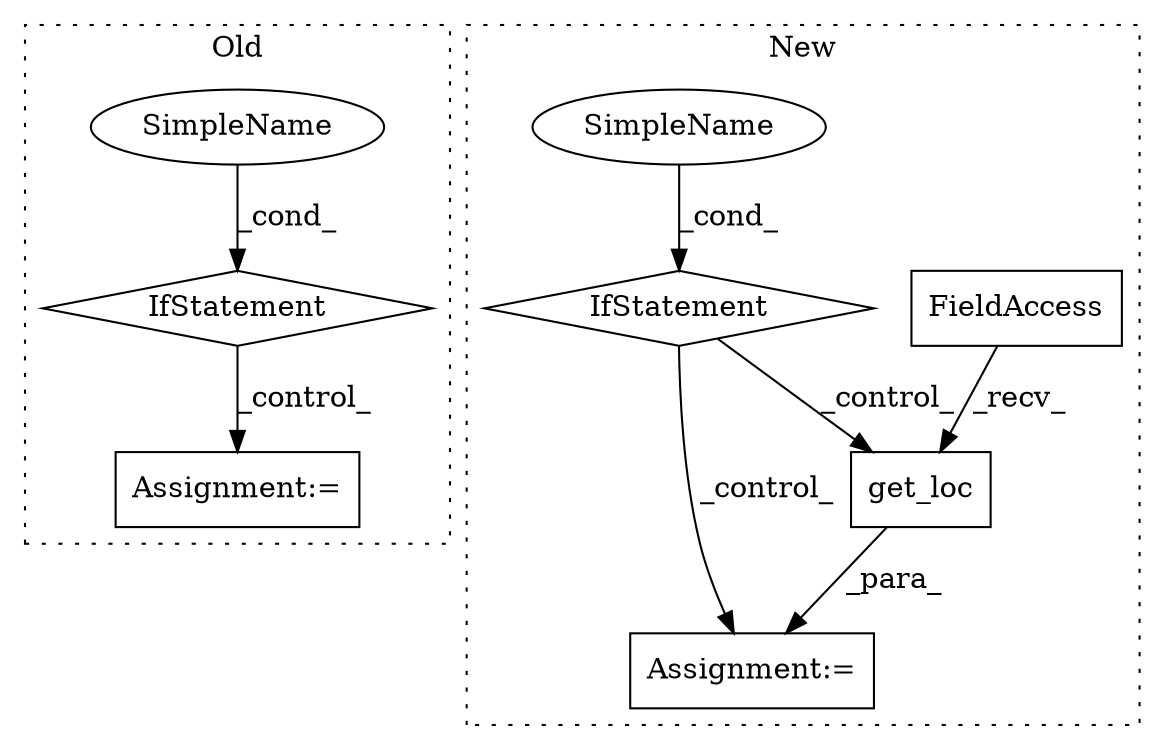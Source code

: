 digraph G {
subgraph cluster0 {
1 [label="IfStatement" a="25" s="1824,1850" l="4,2" shape="diamond"];
5 [label="SimpleName" a="42" s="" l="" shape="ellipse"];
6 [label="Assignment:=" a="7" s="1866" l="1" shape="box"];
label = "Old";
style="dotted";
}
subgraph cluster1 {
2 [label="get_loc" a="32" s="2054,2072" l="8,1" shape="box"];
3 [label="FieldAccess" a="22" s="2036" l="17" shape="box"];
4 [label="IfStatement" a="25" s="1960,1996" l="8,2" shape="diamond"];
7 [label="SimpleName" a="42" s="" l="" shape="ellipse"];
8 [label="Assignment:=" a="7" s="2035" l="1" shape="box"];
label = "New";
style="dotted";
}
1 -> 6 [label="_control_"];
2 -> 8 [label="_para_"];
3 -> 2 [label="_recv_"];
4 -> 2 [label="_control_"];
4 -> 8 [label="_control_"];
5 -> 1 [label="_cond_"];
7 -> 4 [label="_cond_"];
}